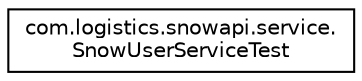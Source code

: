 digraph "Graphical Class Hierarchy"
{
 // LATEX_PDF_SIZE
  edge [fontname="Helvetica",fontsize="10",labelfontname="Helvetica",labelfontsize="10"];
  node [fontname="Helvetica",fontsize="10",shape=record];
  rankdir="LR";
  Node0 [label="com.logistics.snowapi.service.\lSnowUserServiceTest",height=0.2,width=0.4,color="black", fillcolor="white", style="filled",URL="$classcom_1_1logistics_1_1snowapi_1_1service_1_1SnowUserServiceTest.html",tooltip=" "];
}
